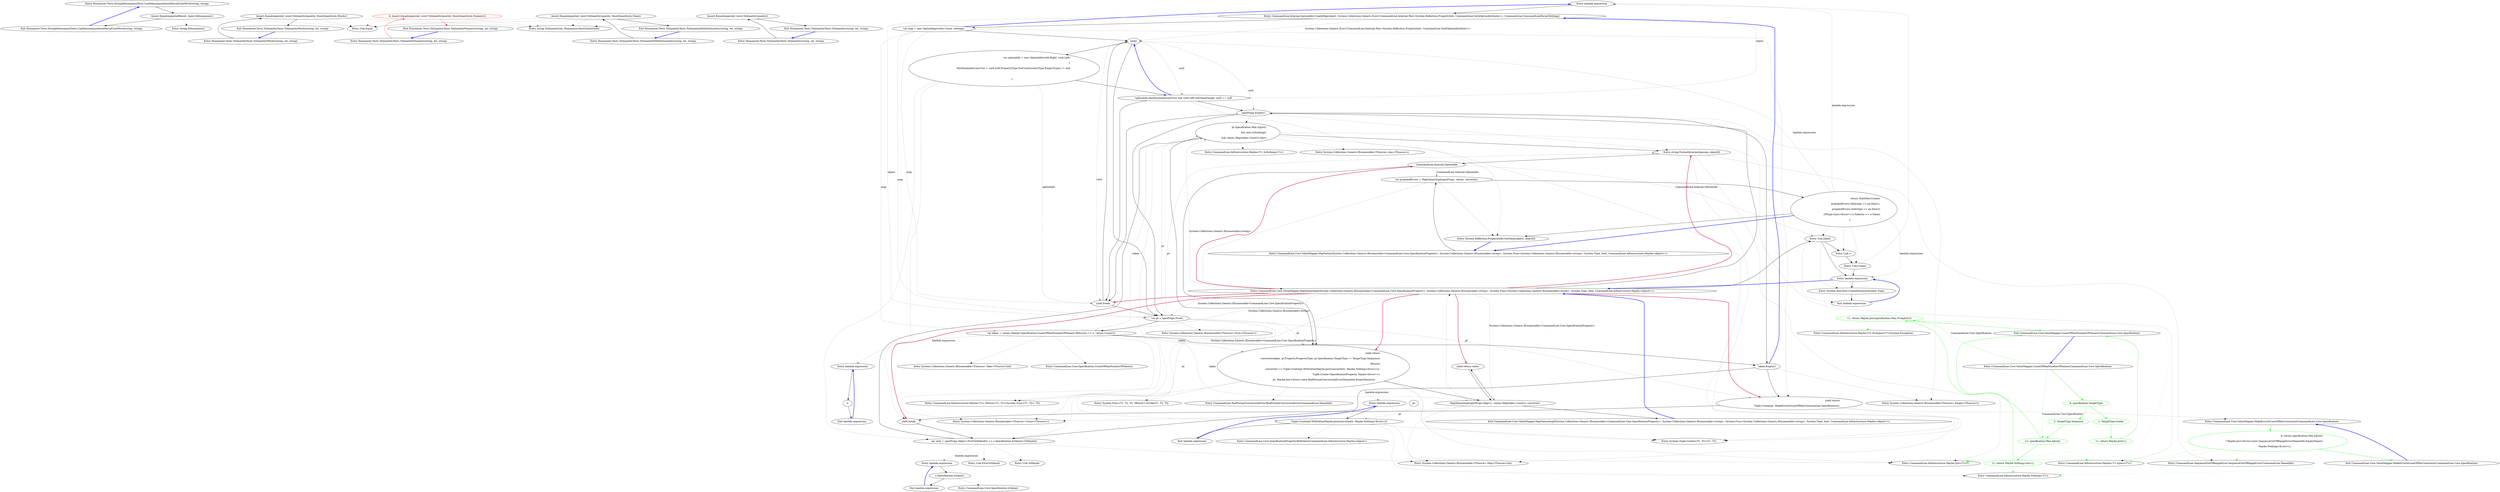 digraph  {
n0 [cluster="Humanizer.Tests.StringDehumanizeTests.CanDehumanizeIntoAPascalCaseWord(string, string)", label="Entry Humanizer.Tests.StringDehumanizeTests.CanDehumanizeIntoAPascalCaseWord(string, string)", span="16-16"];
n1 [cluster="Humanizer.Tests.StringDehumanizeTests.CanDehumanizeIntoAPascalCaseWord(string, string)", label="Assert.Equal(expectedResult, input.Dehumanize())", span="18-18"];
n2 [cluster="Humanizer.Tests.StringDehumanizeTests.CanDehumanizeIntoAPascalCaseWord(string, string)", label="Exit Humanizer.Tests.StringDehumanizeTests.CanDehumanizeIntoAPascalCaseWord(string, string)", span="16-16"];
n3 [cluster="string.Dehumanize()", label="Entry string.Dehumanize()", span="14-14"];
n4 [cluster="Unk.Equal", label="Entry Unk.Equal", span=""];
m0_11 [cluster="Humanizer.Tests.ToQuantityTests.ToQuantityWords(string, int, string)", file="SpecificationExtensions.cs", label="Entry Humanizer.Tests.ToQuantityTests.ToQuantityWords(string, int, string)", span="72-72"];
m0_12 [cluster="Humanizer.Tests.ToQuantityTests.ToQuantityWords(string, int, string)", file="SpecificationExtensions.cs", label="Assert.Equal(expected, word.ToQuantity(quatity, ShowQuantityAs.Words))", span="74-74"];
m0_13 [cluster="Humanizer.Tests.ToQuantityTests.ToQuantityWords(string, int, string)", file="SpecificationExtensions.cs", label="Exit Humanizer.Tests.ToQuantityTests.ToQuantityWords(string, int, string)", span="72-72"];
m0_8 [cluster="Humanizer.Tests.ToQuantityTests.ToQuantityNumeric(string, int, string)", file="SpecificationExtensions.cs", label="Entry Humanizer.Tests.ToQuantityTests.ToQuantityNumeric(string, int, string)", span="53-53"];
m0_9 [cluster="Humanizer.Tests.ToQuantityTests.ToQuantityNumeric(string, int, string)", color=red, community=0, file="SpecificationExtensions.cs", label="6: Assert.Equal(expected, word.ToQuantity(quatity, ShowQuantityAs.Numeric))", span="56-56"];
m0_10 [cluster="Humanizer.Tests.ToQuantityTests.ToQuantityNumeric(string, int, string)", file="SpecificationExtensions.cs", label="Exit Humanizer.Tests.ToQuantityTests.ToQuantityNumeric(string, int, string)", span="53-53"];
m0_5 [cluster="Humanizer.Tests.ToQuantityTests.ToQuantityWithNoQuantity(string, int, string)", file="SpecificationExtensions.cs", label="Entry Humanizer.Tests.ToQuantityTests.ToQuantityWithNoQuantity(string, int, string)", span="36-36"];
m0_6 [cluster="Humanizer.Tests.ToQuantityTests.ToQuantityWithNoQuantity(string, int, string)", file="SpecificationExtensions.cs", label="Assert.Equal(expected, word.ToQuantity(quatity, ShowQuantityAs.None))", span="38-38"];
m0_7 [cluster="Humanizer.Tests.ToQuantityTests.ToQuantityWithNoQuantity(string, int, string)", file="SpecificationExtensions.cs", label="Exit Humanizer.Tests.ToQuantityTests.ToQuantityWithNoQuantity(string, int, string)", span="36-36"];
m0_3 [cluster="string.ToQuantity(int, Humanizer.ShowQuantityAs)", file="SpecificationExtensions.cs", label="Entry string.ToQuantity(int, Humanizer.ShowQuantityAs)", span="25-25"];
m0_0 [cluster="Humanizer.Tests.ToQuantityTests.ToQuantity(string, int, string)", file="SpecificationExtensions.cs", label="Entry Humanizer.Tests.ToQuantityTests.ToQuantity(string, int, string)", span="19-19"];
m0_1 [cluster="Humanizer.Tests.ToQuantityTests.ToQuantity(string, int, string)", file="SpecificationExtensions.cs", label="Assert.Equal(expected, word.ToQuantity(quatity))", span="21-21"];
m0_2 [cluster="Humanizer.Tests.ToQuantityTests.ToQuantity(string, int, string)", file="SpecificationExtensions.cs", label="Exit Humanizer.Tests.ToQuantityTests.ToQuantity(string, int, string)", span="19-19"];
m1_11 [cluster="lambda expression", file="ValueMapper.cs", label="Entry lambda expression", span="20-20"];
m1_60 [cluster="CommandLine.Core.SpecificationProperty.WithValue(CommandLine.Infrastructure.Maybe<object>)", file="ValueMapper.cs", label="Entry CommandLine.Core.SpecificationProperty.WithValue(CommandLine.Infrastructure.Maybe<object>)", span="18-18"];
m1_4 [cluster="CommandLine.Core.ValueMapper.MapValuesImpl(System.Collections.Generic.IEnumerable<CommandLine.Core.SpecificationProperty>, System.Collections.Generic.IEnumerable<string>, System.Func<System.Collections.Generic.IEnumerable<string>, System.Type, bool, CommandLine.Infrastructure.Maybe<object>>)", file="ValueMapper.cs", label="Entry CommandLine.Core.ValueMapper.MapValuesImpl(System.Collections.Generic.IEnumerable<CommandLine.Core.SpecificationProperty>, System.Collections.Generic.IEnumerable<string>, System.Func<System.Collections.Generic.IEnumerable<string>, System.Type, bool, CommandLine.Infrastructure.Maybe<object>>)", span="25-25"];
m1_5 [cluster="Unk.Select", file="ValueMapper.cs", label="Entry Unk.Select", span=""];
m1_6 [cluster="Unk.>", file="ValueMapper.cs", label="Entry Unk.>", span=""];
m1_7 [cluster="Unk.Create", file="ValueMapper.cs", label="Entry Unk.Create", span=""];
m1_8 [cluster="lambda expression", file="ValueMapper.cs", label="Entry lambda expression", span="19-19"];
m1_32 [cluster="System.Collections.Generic.IEnumerable<TSource>.Empty<TSource>()", file="ValueMapper.cs", label="Entry System.Collections.Generic.IEnumerable<TSource>.Empty<TSource>()", span="62-62"];
m1_43 [cluster="CommandLine.Infrastructure.Maybe<T>.IsJust<T>()", file="ValueMapper.cs", label="Entry CommandLine.Infrastructure.Maybe<T>.IsJust<T>()", span="149-149"];
m1_34 [cluster="CommandLine.Core.Specification.CountOfMaxNumberOfValues()", file="ValueMapper.cs", label="Entry CommandLine.Core.Specification.CountOfMaxNumberOfValues()", span="67-67"];
m1_25 [cluster="CommandLine.Core.ValueMapper.MapValuesImpl(System.Collections.Generic.IEnumerable<CommandLine.Core.SpecificationProperty>, System.Collections.Generic.IEnumerable<string>, System.Func<System.Collections.Generic.IEnumerable<string>, System.Type, bool, CommandLine.Infrastructure.Maybe<object>>)", file="ValueMapper.cs", label="pt.Specification.Max.IsJust()\r\n                && next.IsNothing()\r\n                && values.Skip(taken.Count()).Any()", span="44-46"];
m1_0 [cluster="CommandLine.Core.ValueMapper.MapValues(System.Collections.Generic.IEnumerable<CommandLine.Core.SpecificationProperty>, System.Collections.Generic.IEnumerable<string>, System.Func<System.Collections.Generic.IEnumerable<string>, System.Type, bool, CommandLine.Infrastructure.Maybe<object>>)", file="ValueMapper.cs", label="Entry CommandLine.Core.ValueMapper.MapValues(System.Collections.Generic.IEnumerable<CommandLine.Core.SpecificationProperty>, System.Collections.Generic.IEnumerable<string>, System.Func<System.Collections.Generic.IEnumerable<string>, System.Type, bool, CommandLine.Infrastructure.Maybe<object>>)", span="11-11"];
m1_1 [cluster="CommandLine.Core.ValueMapper.MapValues(System.Collections.Generic.IEnumerable<CommandLine.Core.SpecificationProperty>, System.Collections.Generic.IEnumerable<string>, System.Func<System.Collections.Generic.IEnumerable<string>, System.Type, bool, CommandLine.Infrastructure.Maybe<object>>)", file="ValueMapper.cs", label="var propAndErrors = MapValuesImpl(specProps, values, converter)", span="16-16"];
m1_2 [cluster="CommandLine.Core.ValueMapper.MapValues(System.Collections.Generic.IEnumerable<CommandLine.Core.SpecificationProperty>, System.Collections.Generic.IEnumerable<string>, System.Func<System.Collections.Generic.IEnumerable<string>, System.Type, bool, CommandLine.Infrastructure.Maybe<object>>)", file="ValueMapper.cs", label="return StatePair.Create(\r\n                propAndErrors.Select(pe => pe.Item1),\r\n                propAndErrors.Select(pe => pe.Item2)\r\n                    .OfType<Just<Error>>().Select(e => e.Value)\r\n                );", span="18-22"];
m1_56 [cluster="CommandLine.Core.Specification.IsValue()", file="ValueMapper.cs", label="Entry CommandLine.Core.Specification.IsValue()", span="15-15"];
m1_71 [cluster="CommandLine.Infrastructure.Maybe<T>.FromJust<T>(System.Exception)", file="ValueMapper.cs", label="Entry CommandLine.Infrastructure.Maybe<T>.FromJust<T>(System.Exception)", span="134-134"];
m1_44 [cluster="CommandLine.Infrastructure.Maybe<T>.IsNothing<T>()", file="ValueMapper.cs", label="Entry CommandLine.Infrastructure.Maybe<T>.IsNothing<T>()", span="144-144"];
m1_42 [cluster="Unk.ToMaybe", file="ValueMapper.cs", label="Entry Unk.ToMaybe", span=""];
m1_46 [cluster="CommandLine.SequenceOutOfRangeError.SequenceOutOfRangeError(CommandLine.NameInfo)", file="ValueMapper.cs", label="Entry CommandLine.SequenceOutOfRangeError.SequenceOutOfRangeError(CommandLine.NameInfo)", span="324-324"];
m1_45 [cluster="System.Collections.Generic.IEnumerable<TSource>.Any<TSource>()", file="ValueMapper.cs", label="Entry System.Collections.Generic.IEnumerable<TSource>.Any<TSource>()", span="0-0"];
m1_39 [cluster="System.Tuple.Create<T1, T2>(T1, T2)", file="ValueMapper.cs", label="Entry System.Tuple.Create<T1, T2>(T1, T2)", span="0-0"];
m1_10 [cluster="lambda expression", file="ValueMapper.cs", label="Exit lambda expression", span="19-19"];
m1_22 [cluster="CommandLine.Core.ValueMapper.MapValuesImpl(System.Collections.Generic.IEnumerable<CommandLine.Core.SpecificationProperty>, System.Collections.Generic.IEnumerable<string>, System.Func<System.Collections.Generic.IEnumerable<string>, System.Type, bool, CommandLine.Infrastructure.Maybe<object>>)", file="ValueMapper.cs", label="yield return\r\n                    Tuple.Create(pt, MakeErrorInCaseOfMinConstraint(pt.Specification));", span="38-39"];
m1_14 [cluster="CommandLine.Internal.OptionInfo.CreateMap(object, System.Collections.Generic.IList<CommandLine.Internal.Pair<System.Reflection.PropertyInfo, CommandLine.VerbOptionAttribute>>, CommandLine.CommandLineParserSettings)", file="ValueMapper.cs", label=verbs, span="68-68"];
m1_58 [cluster="lambda expression", file="ValueMapper.cs", label="Tuple.Create(pt.WithValue(Maybe.Just(converted)), Maybe.Nothing<Error>())", span="57-57"];
m1_57 [cluster="lambda expression", file="ValueMapper.cs", label="Entry lambda expression", span="57-57"];
m1_59 [cluster="lambda expression", file="ValueMapper.cs", label="Exit lambda expression", span="57-57"];
m1_50 [cluster="lambda expression", file="ValueMapper.cs", label="Entry lambda expression", span="35-35"];
m1_53 [cluster="lambda expression", file="ValueMapper.cs", label="Entry lambda expression", span="43-43"];
m1_52 [cluster="lambda expression", file="ValueMapper.cs", label="Exit lambda expression", span="35-35"];
m1_51 [cluster="lambda expression", file="ValueMapper.cs", label=n, span="35-35"];
m1_55 [cluster="lambda expression", file="ValueMapper.cs", label="Exit lambda expression", span="43-43"];
m1_54 [cluster="lambda expression", file="ValueMapper.cs", label="s.Specification.IsValue()", span="43-43"];
m1_9 [cluster="System.Activator.CreateInstance(System.Type)", file="ValueMapper.cs", label="Entry System.Activator.CreateInstance(System.Type)", span="0-0"];
m1_13 [cluster="CommandLine.Internal.OptionInfo.CreateMap(object, System.Collections.Generic.IList<CommandLine.Internal.Pair<System.Reflection.PropertyInfo, CommandLine.VerbOptionAttribute>>, CommandLine.CommandLineParserSettings)", file="ValueMapper.cs", label="var map = new OptionMap(verbs.Count, settings)", span="67-67"];
m1_12 [cluster="CommandLine.Internal.OptionInfo.CreateMap(object, System.Collections.Generic.IList<CommandLine.Internal.Pair<System.Reflection.PropertyInfo, CommandLine.VerbOptionAttribute>>, CommandLine.CommandLineParserSettings)", file="ValueMapper.cs", label="Entry CommandLine.Internal.OptionInfo.CreateMap(object, System.Collections.Generic.IList<CommandLine.Internal.Pair<System.Reflection.PropertyInfo, CommandLine.VerbOptionAttribute>>, CommandLine.CommandLineParserSettings)", span="64-64"];
m1_15 [cluster="CommandLine.Internal.OptionInfo.CreateMap(object, System.Collections.Generic.IList<CommandLine.Internal.Pair<System.Reflection.PropertyInfo, CommandLine.VerbOptionAttribute>>, CommandLine.CommandLineParserSettings)", file="ValueMapper.cs", label="var optionInfo = new OptionInfo(verb.Right, verb.Left)\r\n                    {\r\n                        HasParameterLessCtor = verb.Left.PropertyType.GetConstructor(Type.EmptyTypes) != null\r\n\r\n                    }", span="70-74"];
m1_16 [cluster="CommandLine.Internal.OptionInfo.CreateMap(object, System.Collections.Generic.IList<CommandLine.Internal.Pair<System.Reflection.PropertyInfo, CommandLine.VerbOptionAttribute>>, CommandLine.CommandLineParserSettings)", file="ValueMapper.cs", label="!optionInfo.HasParameterLessCtor && verb.Left.GetValue(target, null) == null", span="75-75"];
m1_3 [cluster="System.Reflection.PropertyInfo.GetValue(object, object[])", file="ValueMapper.cs", label="Entry System.Reflection.PropertyInfo.GetValue(object, object[])", span="0-0"];
m1_40 [cluster="System.Collections.Generic.IEnumerable<TSource>.Skip<TSource>(int)", file="ValueMapper.cs", label="Entry System.Collections.Generic.IEnumerable<TSource>.Skip<TSource>(int)", span="0-0"];
m1_33 [cluster="System.Collections.Generic.IEnumerable<TSource>.First<TSource>()", file="ValueMapper.cs", label="Entry System.Collections.Generic.IEnumerable<TSource>.First<TSource>()", span="0-0"];
m1_37 [cluster="System.Collections.Generic.IEnumerable<TSource>.Take<TSource>(int)", file="ValueMapper.cs", label="Entry System.Collections.Generic.IEnumerable<TSource>.Take<TSource>(int)", span="0-0"];
m1_48 [cluster="System.Func<T1, T2, T3, TResult>.Invoke(T1, T2, T3)", file="ValueMapper.cs", label="Entry System.Func<T1, T2, T3, TResult>.Invoke(T1, T2, T3)", span="0-0"];
m1_38 [cluster="CommandLine.Core.ValueMapper.MakeErrorInCaseOfMinConstraint(CommandLine.Core.Specification)", file="ValueMapper.cs", label="Entry CommandLine.Core.ValueMapper.MakeErrorInCaseOfMinConstraint(CommandLine.Core.Specification)", span="83-83"];
m1_72 [cluster="CommandLine.Core.ValueMapper.MakeErrorInCaseOfMinConstraint(CommandLine.Core.Specification)", color=green, community=0, file="ValueMapper.cs", label="8: return specification.Min.IsJust()\r\n                ? Maybe.Just<Error>(new SequenceOutOfRangeError(NameInfo.EmptyName))\r\n                : Maybe.Nothing<Error>();", span="85-87"];
m1_73 [cluster="CommandLine.Core.ValueMapper.MakeErrorInCaseOfMinConstraint(CommandLine.Core.Specification)", file="ValueMapper.cs", label="Exit CommandLine.Core.ValueMapper.MakeErrorInCaseOfMinConstraint(CommandLine.Core.Specification)", span="83-83"];
m1_47 [cluster="CommandLine.Infrastructure.Maybe.Just<T>(T)", file="ValueMapper.cs", label="Entry CommandLine.Infrastructure.Maybe.Just<T>(T)", span="68-68"];
m1_49 [cluster="CommandLine.BadFormatConversionError.BadFormatConversionError(CommandLine.NameInfo)", file="ValueMapper.cs", label="Entry CommandLine.BadFormatConversionError.BadFormatConversionError(CommandLine.NameInfo)", span="313-313"];
m1_23 [cluster="CommandLine.Core.ValueMapper.MapValuesImpl(System.Collections.Generic.IEnumerable<CommandLine.Core.SpecificationProperty>, System.Collections.Generic.IEnumerable<string>, System.Func<System.Collections.Generic.IEnumerable<string>, System.Type, bool, CommandLine.Infrastructure.Maybe<object>>)", file="ValueMapper.cs", label="yield break;", span="40-40"];
m1_24 [cluster="CommandLine.Core.ValueMapper.MapValuesImpl(System.Collections.Generic.IEnumerable<CommandLine.Core.SpecificationProperty>, System.Collections.Generic.IEnumerable<string>, System.Func<System.Collections.Generic.IEnumerable<string>, System.Type, bool, CommandLine.Infrastructure.Maybe<object>>)", file="ValueMapper.cs", label="var next = specProps.Skip(1).FirstOrDefault(s => s.Specification.IsValue()).ToMaybe()", span="43-43"];
m1_61 [cluster="CommandLine.Infrastructure.Maybe.Nothing<T>()", file="ValueMapper.cs", label="Entry CommandLine.Infrastructure.Maybe.Nothing<T>()", span="63-63"];
m1_35 [cluster="System.Collections.Generic.IEnumerable<TSource>.Count<TSource>()", file="ValueMapper.cs", label="Entry System.Collections.Generic.IEnumerable<TSource>.Count<TSource>()", span="0-0"];
m1_62 [cluster="CommandLine.Core.ValueMapper.CountOfMaxNumberOfValues(CommandLine.Core.Specification)", file="ValueMapper.cs", label="Entry CommandLine.Core.ValueMapper.CountOfMaxNumberOfValues(CommandLine.Core.Specification)", span="67-67"];
m1_63 [cluster="CommandLine.Core.ValueMapper.CountOfMaxNumberOfValues(CommandLine.Core.Specification)", color=green, community=0, file="ValueMapper.cs", label="8: specification.TargetType", span="69-69"];
m1_64 [cluster="CommandLine.Core.ValueMapper.CountOfMaxNumberOfValues(CommandLine.Core.Specification)", color=green, community=0, file="ValueMapper.cs", label="1: TargetType.Scalar", span="71-71"];
m1_66 [cluster="CommandLine.Core.ValueMapper.CountOfMaxNumberOfValues(CommandLine.Core.Specification)", color=green, community=0, file="ValueMapper.cs", label="2: TargetType.Sequence", span="73-73"];
m1_67 [cluster="CommandLine.Core.ValueMapper.CountOfMaxNumberOfValues(CommandLine.Core.Specification)", color=green, community=0, file="ValueMapper.cs", label="12: specification.Max.IsJust()", span="74-74"];
m1_68 [cluster="CommandLine.Core.ValueMapper.CountOfMaxNumberOfValues(CommandLine.Core.Specification)", color=green, community=0, file="ValueMapper.cs", label="11: return Maybe.Just(specification.Max.FromJust());", span="76-76"];
m1_69 [cluster="CommandLine.Core.ValueMapper.CountOfMaxNumberOfValues(CommandLine.Core.Specification)", color=green, community=0, file="ValueMapper.cs", label="11: return Maybe.Nothing<int>();", span="80-80"];
m1_65 [cluster="CommandLine.Core.ValueMapper.CountOfMaxNumberOfValues(CommandLine.Core.Specification)", color=green, community=0, file="ValueMapper.cs", label="11: return Maybe.Just(1);", span="72-72"];
m1_70 [cluster="CommandLine.Core.ValueMapper.CountOfMaxNumberOfValues(CommandLine.Core.Specification)", file="ValueMapper.cs", label="Exit CommandLine.Core.ValueMapper.CountOfMaxNumberOfValues(CommandLine.Core.Specification)", span="67-67"];
m1_41 [cluster="Unk.FirstOrDefault", file="ValueMapper.cs", label="Entry Unk.FirstOrDefault", span=""];
m1_19 [cluster="CommandLine.Core.ValueMapper.MapValuesImpl(System.Collections.Generic.IEnumerable<CommandLine.Core.SpecificationProperty>, System.Collections.Generic.IEnumerable<string>, System.Func<System.Collections.Generic.IEnumerable<string>, System.Type, bool, CommandLine.Infrastructure.Maybe<object>>)", file="ValueMapper.cs", label="var pt = specProps.First()", span="34-34"];
m1_18 [cluster="CommandLine.Core.ValueMapper.MapValuesImpl(System.Collections.Generic.IEnumerable<CommandLine.Core.SpecificationProperty>, System.Collections.Generic.IEnumerable<string>, System.Func<System.Collections.Generic.IEnumerable<string>, System.Type, bool, CommandLine.Infrastructure.Maybe<object>>)", file="ValueMapper.cs", label="yield break;", span="32-32"];
m1_20 [cluster="CommandLine.Core.ValueMapper.MapValuesImpl(System.Collections.Generic.IEnumerable<CommandLine.Core.SpecificationProperty>, System.Collections.Generic.IEnumerable<string>, System.Func<System.Collections.Generic.IEnumerable<string>, System.Type, bool, CommandLine.Infrastructure.Maybe<object>>)", file="ValueMapper.cs", label="var taken = values.Take(pt.Specification.CountOfMaxNumberOfValues().Return(n => n, values.Count()))", span="35-35"];
m1_17 [cluster="CommandLine.Core.ValueMapper.MapValuesImpl(System.Collections.Generic.IEnumerable<CommandLine.Core.SpecificationProperty>, System.Collections.Generic.IEnumerable<string>, System.Func<System.Collections.Generic.IEnumerable<string>, System.Type, bool, CommandLine.Infrastructure.Maybe<object>>)", file="ValueMapper.cs", label="specProps.Empty()", span="30-30"];
m1_21 [cluster="CommandLine.Core.ValueMapper.MapValuesImpl(System.Collections.Generic.IEnumerable<CommandLine.Core.SpecificationProperty>, System.Collections.Generic.IEnumerable<string>, System.Func<System.Collections.Generic.IEnumerable<string>, System.Type, bool, CommandLine.Infrastructure.Maybe<object>>)", file="ValueMapper.cs", label="taken.Empty()", span="36-36"];
m1_26 [cluster="string.FormatInvariant(params object[])", file="ValueMapper.cs", label="Entry string.FormatInvariant(params object[])", span="58-58"];
m1_28 [cluster="CommandLine.Core.ValueMapper.MapValuesImpl(System.Collections.Generic.IEnumerable<CommandLine.Core.SpecificationProperty>, System.Collections.Generic.IEnumerable<string>, System.Func<System.Collections.Generic.IEnumerable<string>, System.Type, bool, CommandLine.Infrastructure.Maybe<object>>)", file="ValueMapper.cs", label="yield return\r\n                converter(taken, pt.Property.PropertyType, pt.Specification.TargetType != TargetType.Sequence)\r\n                    .Return(\r\n                        converted => Tuple.Create(pt.WithValue(Maybe.Just(converted)), Maybe.Nothing<Error>()),\r\n                        Tuple.Create<SpecificationProperty, Maybe<Error>>(\r\n                            pt, Maybe.Just<Error>(new BadFormatConversionError(NameInfo.EmptyName))));", span="54-59"];
m1_27 [cluster="CommandLine.Core.ValueMapper.MapValuesImpl(System.Collections.Generic.IEnumerable<CommandLine.Core.SpecificationProperty>, System.Collections.Generic.IEnumerable<string>, System.Func<System.Collections.Generic.IEnumerable<string>, System.Type, bool, CommandLine.Infrastructure.Maybe<object>>)", file="ValueMapper.cs", label="CommandLine.Internal.OptionInfo", span=""];
m1_29 [cluster="CommandLine.Core.ValueMapper.MapValuesImpl(System.Collections.Generic.IEnumerable<CommandLine.Core.SpecificationProperty>, System.Collections.Generic.IEnumerable<string>, System.Func<System.Collections.Generic.IEnumerable<string>, System.Type, bool, CommandLine.Infrastructure.Maybe<object>>)", file="ValueMapper.cs", label="MapValuesImpl(specProps.Skip(1), values.Skip(taken.Count()), converter)", span="61-61"];
m1_30 [cluster="CommandLine.Core.ValueMapper.MapValuesImpl(System.Collections.Generic.IEnumerable<CommandLine.Core.SpecificationProperty>, System.Collections.Generic.IEnumerable<string>, System.Func<System.Collections.Generic.IEnumerable<string>, System.Type, bool, CommandLine.Infrastructure.Maybe<object>>)", file="ValueMapper.cs", label="yield return value;", span="63-63"];
m1_31 [cluster="CommandLine.Core.ValueMapper.MapValuesImpl(System.Collections.Generic.IEnumerable<CommandLine.Core.SpecificationProperty>, System.Collections.Generic.IEnumerable<string>, System.Func<System.Collections.Generic.IEnumerable<string>, System.Type, bool, CommandLine.Infrastructure.Maybe<object>>)", file="ValueMapper.cs", label="Exit CommandLine.Core.ValueMapper.MapValuesImpl(System.Collections.Generic.IEnumerable<CommandLine.Core.SpecificationProperty>, System.Collections.Generic.IEnumerable<string>, System.Func<System.Collections.Generic.IEnumerable<string>, System.Type, bool, CommandLine.Infrastructure.Maybe<object>>)", span="25-25"];
m1_36 [cluster="CommandLine.Infrastructure.Maybe<T1>.Return<T1, T2>(System.Func<T1, T2>, T2)", file="ValueMapper.cs", label="Entry CommandLine.Infrastructure.Maybe<T1>.Return<T1, T2>(System.Func<T1, T2>, T2)", span="100-100"];
m1_74 [file="ValueMapper.cs", label=pt, span=""];
n0 -> n1  [key=0, style=solid];
n1 -> n2  [key=0, style=solid];
n1 -> n3  [key=2, style=dotted];
n1 -> n4  [key=2, style=dotted];
n2 -> n0  [color=blue, key=0, style=bold];
m0_11 -> m0_12  [key=0, style=solid];
m0_12 -> m0_13  [key=0, style=solid];
m0_12 -> m0_3  [key=2, style=dotted];
m0_12 -> n4  [key=2, style=dotted];
m0_13 -> m0_11  [color=blue, key=0, style=bold];
m0_8 -> m0_9  [color=red, key=0, style=solid];
m0_9 -> m0_10  [color=red, key=0, style=solid];
m0_9 -> m0_3  [color=red, key=2, style=dotted];
m0_9 -> n4  [color=red, key=2, style=dotted];
m0_10 -> m0_8  [color=blue, key=0, style=bold];
m0_5 -> m0_6  [key=0, style=solid];
m0_6 -> m0_7  [key=0, style=solid];
m0_6 -> m0_3  [key=2, style=dotted];
m0_6 -> n4  [key=2, style=dotted];
m0_7 -> m0_5  [color=blue, key=0, style=bold];
m0_0 -> m0_1  [key=0, style=solid];
m0_1 -> m0_2  [key=0, style=solid];
m0_1 -> m0_3  [key=2, style=dotted];
m0_1 -> n4  [key=2, style=dotted];
m0_2 -> m0_0  [color=blue, key=0, style=bold];
m1_11 -> m1_12  [key=0, style=solid];
m1_4 -> m1_5  [key=0, style=solid];
m1_4 -> m1_25  [color=darkseagreen4, key=1, label="System.Collections.Generic.IEnumerable<string>", style=dashed];
m1_4 -> m1_26  [color=crimson, key=0, style=bold];
m1_4 -> m1_28  [color=crimson, key=0, style=bold];
m1_4 -> m1_22  [color=crimson, key=0, style=bold];
m1_4 -> m1_17  [key=0, style=solid];
m1_4 -> m1_18  [color=crimson, key=0, style=bold];
m1_4 -> m1_23  [color=crimson, key=0, style=bold];
m1_4 -> m1_27  [color=crimson, key=0, style=bold];
m1_4 -> m1_30  [color=crimson, key=0, style=bold];
m1_4 -> m1_19  [color=darkseagreen4, key=1, label="System.Collections.Generic.IEnumerable<CommandLine.Core.SpecificationProperty>", style=dashed];
m1_4 -> m1_20  [color=darkseagreen4, key=1, label="System.Collections.Generic.IEnumerable<string>", style=dashed];
m1_4 -> m1_24  [color=darkseagreen4, key=1, label="System.Collections.Generic.IEnumerable<CommandLine.Core.SpecificationProperty>", style=dashed];
m1_4 -> m1_29  [color=darkseagreen4, key=1, label="System.Collections.Generic.IEnumerable<CommandLine.Core.SpecificationProperty>", style=dashed];
m1_5 -> m1_6  [key=0, style=solid];
m1_5 -> m1_8  [key=0, style=solid];
m1_5 -> m1_9  [key=2, style=dotted];
m1_5 -> m1_10  [key=2, style=dotted];
m1_6 -> m1_7  [key=0, style=solid];
m1_7 -> m1_8  [key=0, style=solid];
m1_7 -> m1_11  [key=2, style=dotted];
m1_8 -> m1_4  [color=blue, key=0, style=bold];
m1_8 -> m1_9  [key=0, style=solid];
m1_25 -> m1_43  [key=2, style=dotted];
m1_25 -> m1_26  [key=0, style=solid];
m1_25 -> m1_28  [key=0, style=solid];
m1_25 -> m1_44  [key=2, style=dotted];
m1_25 -> m1_35  [key=2, style=dotted];
m1_25 -> m1_40  [key=2, style=dotted];
m1_25 -> m1_45  [key=2, style=dotted];
m1_0 -> m1_1  [key=0, style=solid];
m1_1 -> m1_2  [key=0, style=solid];
m1_1 -> m1_3  [key=2, style=dotted];
m1_1 -> m1_4  [key=2, style=dotted];
m1_2 -> m1_0  [color=blue, key=0, style=bold];
m1_2 -> m1_3  [key=0, style=solid];
m1_2 -> m1_5  [key=2, style=dotted];
m1_2 -> m1_6  [key=2, style=dotted];
m1_2 -> m1_7  [key=2, style=dotted];
m1_2 -> m1_8  [color=darkseagreen4, key=1, label="lambda expression", style=dashed];
m1_2 -> m1_11  [color=darkseagreen4, key=1, label="lambda expression", style=dashed];
m1_2 -> m1_14  [color=darkseagreen4, key=1, label="lambda expression", style=dashed];
m1_10 -> m1_8  [color=blue, key=0, style=bold];
m1_22 -> m1_38  [key=2, style=dotted];
m1_22 -> m1_23  [key=0, style=solid];
m1_22 -> m1_39  [key=2, style=dotted];
m1_14 -> m1_15  [key=0, style=solid];
m1_14 -> m1_19  [key=0, style=solid];
m1_14 -> m1_16  [color=darkseagreen4, key=1, label=verb, style=dashed];
m1_14 -> m1_17  [color=darkseagreen4, key=1, label=verb, style=dashed];
m1_14 -> m1_18  [color=darkseagreen4, key=1, label=verb, style=dashed];
m1_58 -> m1_47  [key=2, style=dotted];
m1_58 -> m1_61  [key=2, style=dotted];
m1_58 -> m1_59  [key=0, style=solid];
m1_58 -> m1_60  [key=2, style=dotted];
m1_58 -> m1_39  [key=2, style=dotted];
m1_57 -> m1_58  [key=0, style=solid];
m1_59 -> m1_57  [color=blue, key=0, style=bold];
m1_50 -> m1_51  [key=0, style=solid];
m1_53 -> m1_54  [key=0, style=solid];
m1_52 -> m1_50  [color=blue, key=0, style=bold];
m1_51 -> m1_52  [key=0, style=solid];
m1_55 -> m1_53  [color=blue, key=0, style=bold];
m1_54 -> m1_55  [key=0, style=solid];
m1_54 -> m1_56  [key=2, style=dotted];
m1_9 -> m1_10  [key=0, style=solid];
m1_13 -> m1_11  [color=blue, key=0, style=bold];
m1_13 -> m1_14  [key=0, style=solid];
m1_13 -> m1_22  [key=2, style=dotted];
m1_13 -> m1_18  [color=darkseagreen4, key=1, label=map, style=dashed];
m1_13 -> m1_19  [color=darkseagreen4, key=1, label=map, style=dashed];
m1_13 -> m1_20  [color=darkseagreen4, key=1, label=map, style=dashed];
m1_12 -> m1_13  [key=0, style=solid];
m1_12 -> m1_14  [color=darkseagreen4, key=1, label="System.Collections.Generic.IList<CommandLine.Internal.Pair<System.Reflection.PropertyInfo, CommandLine.VerbOptionAttribute>>", style=dashed];
m1_12 -> m1_16  [color=darkseagreen4, key=1, label=object, style=dashed];
m1_12 -> m1_19  [color=darkseagreen4, key=1, label=object, style=dashed];
m1_15 -> m1_16  [key=0, style=solid];
m1_15 -> m1_23  [key=2, style=dotted];
m1_15 -> m1_24  [key=2, style=dotted];
m1_15 -> m1_18  [color=darkseagreen4, key=1, label=optionInfo, style=dashed];
m1_16 -> m1_14  [color=blue, key=0, style=bold];
m1_16 -> m1_17  [key=0, style=solid];
m1_16 -> m1_18  [key=0, style=solid];
m1_16 -> m1_3  [key=2, style=dotted];
m1_3 -> m1_0  [color=blue, key=0, style=bold];
m1_38 -> m1_72  [color=green, key=0, style=solid];
m1_72 -> m1_73  [color=green, key=0, style=solid];
m1_72 -> m1_43  [color=green, key=2, style=dotted];
m1_72 -> m1_46  [color=green, key=2, style=dotted];
m1_72 -> m1_47  [color=green, key=2, style=dotted];
m1_72 -> m1_61  [color=green, key=2, style=dotted];
m1_73 -> m1_38  [color=blue, key=0, style=bold];
m1_23 -> m1_24  [key=0, style=solid];
m1_24 -> m1_25  [key=0, style=solid];
m1_24 -> m1_40  [key=2, style=dotted];
m1_24 -> m1_41  [key=2, style=dotted];
m1_24 -> m1_42  [key=2, style=dotted];
m1_24 -> m1_53  [color=darkseagreen4, key=1, label="lambda expression", style=dashed];
m1_62 -> m1_63  [color=green, key=0, style=solid];
m1_62 -> m1_67  [color=green, key=1, label="CommandLine.Core.Specification", style=dashed];
m1_62 -> m1_68  [color=green, key=1, label="CommandLine.Core.Specification", style=dashed];
m1_63 -> m1_64  [color=green, key=0, style=solid];
m1_63 -> m1_66  [color=green, key=0, style=solid];
m1_64 -> m1_65  [color=green, key=0, style=solid];
m1_66 -> m1_67  [color=green, key=0, style=solid];
m1_67 -> m1_68  [color=green, key=0, style=solid];
m1_67 -> m1_69  [color=green, key=0, style=solid];
m1_67 -> m1_43  [color=green, key=2, style=dotted];
m1_68 -> m1_70  [color=green, key=0, style=solid];
m1_68 -> m1_71  [color=green, key=2, style=dotted];
m1_68 -> m1_47  [color=green, key=2, style=dotted];
m1_69 -> m1_70  [color=green, key=0, style=solid];
m1_69 -> m1_61  [color=green, key=2, style=dotted];
m1_65 -> m1_70  [color=green, key=0, style=solid];
m1_65 -> m1_47  [color=green, key=2, style=dotted];
m1_70 -> m1_62  [color=blue, key=0, style=bold];
m1_19 -> m1_20  [key=0, style=solid];
m1_19 -> m1_25  [color=darkseagreen4, key=1, label=pt, style=dashed];
m1_19 -> m1_26  [color=darkseagreen4, key=1, label=pt, style=dashed];
m1_19 -> m1_28  [color=darkseagreen4, key=1, label=pt, style=dashed];
m1_19 -> m1_58  [color=darkseagreen4, key=1, label=pt, style=dashed];
m1_19 -> m1_22  [color=darkseagreen4, key=1, label=pt, style=dashed];
m1_19 -> m1_33  [key=2, style=dotted];
m1_18 -> m1_14  [key=0, style=solid];
m1_18 -> m1_19  [key=0, style=solid];
m1_20 -> m1_21  [key=0, style=solid];
m1_20 -> m1_25  [color=darkseagreen4, key=1, label=taken, style=dashed];
m1_20 -> m1_28  [color=darkseagreen4, key=1, label=taken, style=dashed];
m1_20 -> m1_34  [key=2, style=dotted];
m1_20 -> m1_35  [key=2, style=dotted];
m1_20 -> m1_36  [key=2, style=dotted];
m1_20 -> m1_37  [key=2, style=dotted];
m1_20 -> m1_50  [color=darkseagreen4, key=1, label="lambda expression", style=dashed];
m1_20 -> m1_29  [color=darkseagreen4, key=1, label=taken, style=dashed];
m1_17 -> m1_21  [key=0, style=solid];
m1_17 -> m1_25  [key=2, style=dotted];
m1_17 -> m1_26  [key=2, style=dotted];
m1_17 -> m1_19  [key=0, style=solid];
m1_17 -> m1_18  [key=0, style=solid];
m1_17 -> m1_32  [key=2, style=dotted];
m1_21 -> m1_12  [color=blue, key=0, style=bold];
m1_21 -> m1_22  [key=0, style=solid];
m1_21 -> m1_24  [key=0, style=solid];
m1_21 -> m1_32  [key=2, style=dotted];
m1_26 -> m1_47  [key=2, style=dotted];
m1_26 -> m1_46  [key=2, style=dotted];
m1_26 -> m1_27  [key=0, style=solid];
m1_26 -> m1_39  [key=2, style=dotted];
m1_28 -> m1_47  [key=2, style=dotted];
m1_28 -> m1_29  [key=0, style=solid];
m1_28 -> m1_48  [key=2, style=dotted];
m1_28 -> m1_49  [key=2, style=dotted];
m1_28 -> m1_39  [key=2, style=dotted];
m1_28 -> m1_36  [key=2, style=dotted];
m1_28 -> m1_57  [color=darkseagreen4, key=1, label="lambda expression", style=dashed];
m1_27 -> m1_28  [key=0, style=solid];
m1_27 -> m1_1  [color=darkseagreen4, key=1, label="CommandLine.Internal.OptionInfo", style=dashed];
m1_27 -> m1_5  [color=darkseagreen4, key=1, label="CommandLine.Internal.OptionInfo", style=dashed];
m1_29 -> m1_4  [key=2, style=dotted];
m1_29 -> m1_35  [key=2, style=dotted];
m1_29 -> m1_40  [key=2, style=dotted];
m1_29 -> m1_30  [key=0, style=solid];
m1_29 -> m1_31  [key=0, style=solid];
m1_30 -> m1_29  [key=0, style=solid];
m1_31 -> m1_4  [color=blue, key=0, style=bold];
m1_74 -> m1_58  [color=darkseagreen4, key=1, label=pt, style=dashed];
}
